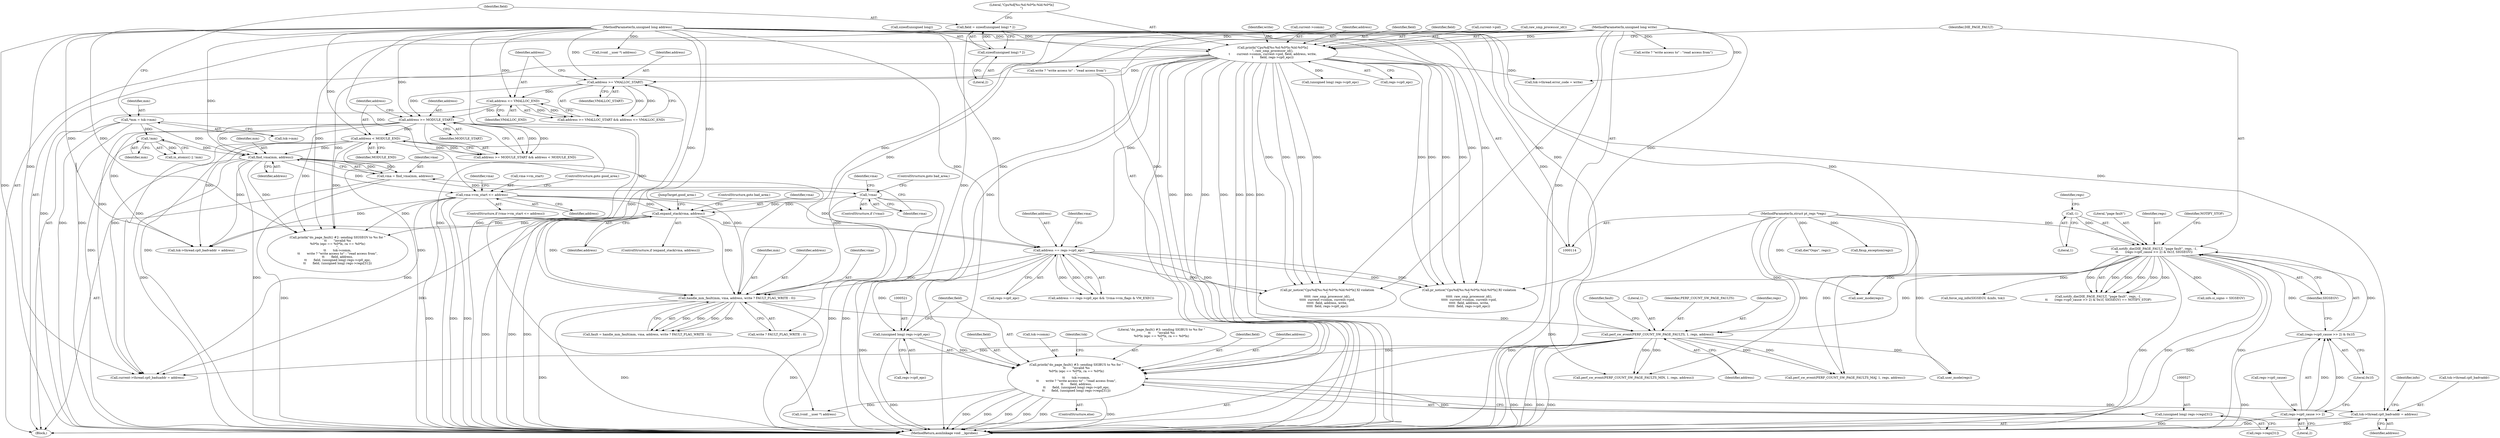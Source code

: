 digraph "0_linux_a8b0ca17b80e92faab46ee7179ba9e99ccb61233_14@API" {
"1000533" [label="(Call,tsk->thread.cp0_badvaddr = address)"];
"1000508" [label="(Call,printk(\"do_page_fault() #3: sending SIGBUS to %s for \"\n\t\t       \"invalid %s\n%0*lx (epc == %0*lx, ra == %0*lx)\n\",\n\t\t       tsk->comm,\n\t\t       write ? \"write access to\" : \"read access from\",\n\t\t       field, address,\n\t\t       field, (unsigned long) regs->cp0_epc,\n\t\t       field, (unsigned long) regs->regs[31]))"];
"1000116" [label="(MethodParameterIn,unsigned long write)"];
"1000142" [label="(Call,printk(\"Cpu%d[%s:%d:%0*lx:%ld:%0*lx]\n\", raw_smp_processor_id(),\n\t       current->comm, current->pid, field, address, write,\n\t       field, regs->cp0_epc))"];
"1000134" [label="(Call,field = sizeof(unsigned long) * 2)"];
"1000136" [label="(Call,sizeof(unsigned long) * 2)"];
"1000117" [label="(MethodParameterIn,unsigned long address)"];
"1000343" [label="(Call,perf_sw_event(PERF_COUNT_SW_PAGE_FAULTS, 1, regs, address))"];
"1000160" [label="(Call,notify_die(DIE_PAGE_FAULT, \"page fault\", regs, -1,\n\t\t       (regs->cp0_cause >> 2) & 0x1f, SIGSEGV))"];
"1000115" [label="(MethodParameterIn,struct pt_regs *regs)"];
"1000164" [label="(Call,-1)"];
"1000166" [label="(Call,(regs->cp0_cause >> 2) & 0x1f)"];
"1000167" [label="(Call,regs->cp0_cause >> 2)"];
"1000335" [label="(Call,handle_mm_fault(mm, vma, address, write ? FAULT_FLAG_WRITE : 0))"];
"1000214" [label="(Call,find_vma(mm, address))"];
"1000128" [label="(Call,*mm = tsk->mm)"];
"1000204" [label="(Call,!mm)"];
"1000194" [label="(Call,address >= MODULE_START)"];
"1000184" [label="(Call,address >= VMALLOC_START)"];
"1000187" [label="(Call,address <= VMALLOC_END)"];
"1000197" [label="(Call,address < MODULE_END)"];
"1000218" [label="(Call,!vma)"];
"1000212" [label="(Call,vma = find_vma(mm, address))"];
"1000237" [label="(Call,expand_stack(vma, address))"];
"1000222" [label="(Call,vma->vm_start <= address)"];
"1000265" [label="(Call,address == regs->cp0_epc)"];
"1000520" [label="(Call,(unsigned long) regs->cp0_epc)"];
"1000526" [label="(Call,(unsigned long) regs->regs[31])"];
"1000195" [label="(Identifier,address)"];
"1000142" [label="(Call,printk(\"Cpu%d[%s:%d:%0*lx:%ld:%0*lx]\n\", raw_smp_processor_id(),\n\t       current->comm, current->pid, field, address, write,\n\t       field, regs->cp0_epc))"];
"1000153" [label="(Identifier,write)"];
"1000155" [label="(Call,regs->cp0_epc)"];
"1000267" [label="(Call,regs->cp0_epc)"];
"1000472" [label="(Call,fixup_exception(regs))"];
"1000266" [label="(Identifier,address)"];
"1000447" [label="(Call,info.si_signo = SIGSEGV)"];
"1000422" [label="(Call,printk(\"do_page_fault() #2: sending SIGSEGV to %s for \"\n\t\t       \"invalid %s\n%0*lx (epc == %0*lx, ra == %0*lx)\n\",\n\t\t       tsk->comm,\n\t\t       write ? \"write access to\" : \"read access from\",\n\t\t       field, address,\n\t\t       field, (unsigned long) regs->cp0_epc,\n\t\t       field, (unsigned long) regs->regs[31]))"];
"1000216" [label="(Identifier,address)"];
"1000351" [label="(Identifier,fault)"];
"1000239" [label="(Identifier,address)"];
"1000169" [label="(Identifier,regs)"];
"1000513" [label="(Call,write ? \"write access to\" : \"read access from\")"];
"1000198" [label="(Identifier,address)"];
"1000215" [label="(Identifier,mm)"];
"1000145" [label="(Call,current->comm)"];
"1000193" [label="(Call,address >= MODULE_START && address < MODULE_END)"];
"1000189" [label="(Identifier,VMALLOC_END)"];
"1000427" [label="(Call,write ? \"write access to\" : \"read access from\")"];
"1000345" [label="(Literal,1)"];
"1000241" [label="(JumpTarget,good_area:)"];
"1000212" [label="(Call,vma = find_vma(mm, address))"];
"1000236" [label="(ControlStructure,if (expand_stack(vma, address)))"];
"1000217" [label="(ControlStructure,if (!vma))"];
"1000277" [label="(Call,pr_notice(\"Cpu%d[%s:%d:%0*lx:%ld:%0*lx] XI violation\n\",\n\t\t\t\t\t  raw_smp_processor_id(),\n\t\t\t\t\t  current->comm, current->pid,\n\t\t\t\t\t  field, address, write,\n\t\t\t\t\t  field, regs->cp0_epc))"];
"1000166" [label="(Call,(regs->cp0_cause >> 2) & 0x1f)"];
"1000335" [label="(Call,handle_mm_fault(mm, vma, address, write ? FAULT_FLAG_WRITE : 0))"];
"1000302" [label="(Call,pr_notice(\"Cpu%d[%s:%d:%0*lx:%ld:%0*lx] RI violation\n\",\n\t\t\t\t\t  raw_smp_processor_id(),\n\t\t\t\t\t  current->comm, current->pid,\n\t\t\t\t\t  field, address, write,\n\t\t\t\t\t  field, regs->cp0_epc))"];
"1000519" [label="(Identifier,field)"];
"1000213" [label="(Identifier,vma)"];
"1000194" [label="(Call,address >= MODULE_START)"];
"1000226" [label="(Identifier,address)"];
"1000344" [label="(Identifier,PERF_COUNT_SW_PAGE_FAULTS)"];
"1000162" [label="(Literal,\"page fault\")"];
"1000510" [label="(Call,tsk->comm)"];
"1000183" [label="(Call,address >= VMALLOC_START && address <= VMALLOC_END)"];
"1000408" [label="(Call,tsk->thread.cp0_badvaddr = address)"];
"1000163" [label="(Identifier,regs)"];
"1000265" [label="(Call,address == regs->cp0_epc)"];
"1000118" [label="(Block,)"];
"1000405" [label="(Call,user_mode(regs))"];
"1000135" [label="(Identifier,field)"];
"1000346" [label="(Identifier,regs)"];
"1000129" [label="(Identifier,mm)"];
"1000520" [label="(Call,(unsigned long) regs->cp0_epc)"];
"1000219" [label="(Identifier,vma)"];
"1000232" [label="(Identifier,vma)"];
"1000240" [label="(ControlStructure,goto bad_area;)"];
"1000185" [label="(Identifier,address)"];
"1000415" [label="(Call,tsk->thread.error_code = write)"];
"1000222" [label="(Call,vma->vm_start <= address)"];
"1000475" [label="(Call,current->thread.cp0_baduaddr = address)"];
"1000134" [label="(Call,field = sizeof(unsigned long) * 2)"];
"1000220" [label="(ControlStructure,goto bad_area;)"];
"1000542" [label="(Identifier,info)"];
"1000128" [label="(Call,*mm = tsk->mm)"];
"1000152" [label="(Identifier,address)"];
"1000238" [label="(Identifier,vma)"];
"1000199" [label="(Identifier,MODULE_END)"];
"1000116" [label="(MethodParameterIn,unsigned long write)"];
"1000214" [label="(Call,find_vma(mm, address))"];
"1000137" [label="(Call,sizeof(unsigned long))"];
"1000204" [label="(Call,!mm)"];
"1000171" [label="(Literal,2)"];
"1000536" [label="(Identifier,tsk)"];
"1000188" [label="(Identifier,address)"];
"1000507" [label="(ControlStructure,else)"];
"1000143" [label="(Literal,\"Cpu%d[%s:%d:%0*lx:%ld:%0*lx]\n\")"];
"1000337" [label="(Identifier,vma)"];
"1000336" [label="(Identifier,mm)"];
"1000154" [label="(Identifier,field)"];
"1000656" [label="(MethodReturn,asmlinkage void __kprobes)"];
"1000117" [label="(MethodParameterIn,unsigned long address)"];
"1000237" [label="(Call,expand_stack(vma, address))"];
"1000539" [label="(Identifier,address)"];
"1000504" [label="(Call,user_mode(regs))"];
"1000173" [label="(Identifier,SIGSEGV)"];
"1000559" [label="(Call,(void __user *) address)"];
"1000223" [label="(Call,vma->vm_start)"];
"1000464" [label="(Call,force_sig_info(SIGSEGV, &info, tsk))"];
"1000151" [label="(Identifier,field)"];
"1000164" [label="(Call,-1)"];
"1000347" [label="(Identifier,address)"];
"1000165" [label="(Literal,1)"];
"1000522" [label="(Call,regs->cp0_epc)"];
"1000382" [label="(Call,perf_sw_event(PERF_COUNT_SW_PAGE_FAULTS_MIN, 1, regs, address))"];
"1000202" [label="(Call,in_atomic() || !mm)"];
"1000197" [label="(Call,address < MODULE_END)"];
"1000339" [label="(Call,write ? FAULT_FLAG_WRITE : 0)"];
"1000371" [label="(Call,perf_sw_event(PERF_COUNT_SW_PAGE_FAULTS_MAJ, 1, regs, address))"];
"1000187" [label="(Call,address <= VMALLOC_END)"];
"1000196" [label="(Identifier,MODULE_START)"];
"1000333" [label="(Call,fault = handle_mm_fault(mm, vma, address, write ? FAULT_FLAG_WRITE : 0))"];
"1000167" [label="(Call,regs->cp0_cause >> 2)"];
"1000509" [label="(Literal,\"do_page_fault() #3: sending SIGBUS to %s for \"\n\t\t       \"invalid %s\n%0*lx (epc == %0*lx, ra == %0*lx)\n\")"];
"1000148" [label="(Call,current->pid)"];
"1000338" [label="(Identifier,address)"];
"1000533" [label="(Call,tsk->thread.cp0_badvaddr = address)"];
"1000144" [label="(Call,raw_smp_processor_id())"];
"1000526" [label="(Call,(unsigned long) regs->regs[31])"];
"1000534" [label="(Call,tsk->thread.cp0_badvaddr)"];
"1000168" [label="(Call,regs->cp0_cause)"];
"1000115" [label="(MethodParameterIn,struct pt_regs *regs)"];
"1000528" [label="(Call,regs->regs[31])"];
"1000273" [label="(Identifier,vma)"];
"1000227" [label="(ControlStructure,goto good_area;)"];
"1000186" [label="(Identifier,VMALLOC_START)"];
"1000136" [label="(Call,sizeof(unsigned long) * 2)"];
"1000161" [label="(Identifier,DIE_PAGE_FAULT)"];
"1000508" [label="(Call,printk(\"do_page_fault() #3: sending SIGBUS to %s for \"\n\t\t       \"invalid %s\n%0*lx (epc == %0*lx, ra == %0*lx)\n\",\n\t\t       tsk->comm,\n\t\t       write ? \"write access to\" : \"read access from\",\n\t\t       field, address,\n\t\t       field, (unsigned long) regs->cp0_epc,\n\t\t       field, (unsigned long) regs->regs[31]))"];
"1000525" [label="(Identifier,field)"];
"1000160" [label="(Call,notify_die(DIE_PAGE_FAULT, \"page fault\", regs, -1,\n\t\t       (regs->cp0_cause >> 2) & 0x1f, SIGSEGV))"];
"1000517" [label="(Identifier,field)"];
"1000174" [label="(Identifier,NOTIFY_STOP)"];
"1000221" [label="(ControlStructure,if (vma->vm_start <= address))"];
"1000485" [label="(Call,die(\"Oops\", regs))"];
"1000184" [label="(Call,address >= VMALLOC_START)"];
"1000139" [label="(Literal,2)"];
"1000461" [label="(Call,(void __user *) address)"];
"1000224" [label="(Identifier,vma)"];
"1000264" [label="(Call,address == regs->cp0_epc && !(vma->vm_flags & VM_EXEC))"];
"1000130" [label="(Call,tsk->mm)"];
"1000159" [label="(Call,notify_die(DIE_PAGE_FAULT, \"page fault\", regs, -1,\n\t\t       (regs->cp0_cause >> 2) & 0x1f, SIGSEGV) == NOTIFY_STOP)"];
"1000343" [label="(Call,perf_sw_event(PERF_COUNT_SW_PAGE_FAULTS, 1, regs, address))"];
"1000434" [label="(Call,(unsigned long) regs->cp0_epc)"];
"1000218" [label="(Call,!vma)"];
"1000205" [label="(Identifier,mm)"];
"1000172" [label="(Literal,0x1f)"];
"1000518" [label="(Identifier,address)"];
"1000533" -> "1000118"  [label="AST: "];
"1000533" -> "1000539"  [label="CFG: "];
"1000534" -> "1000533"  [label="AST: "];
"1000539" -> "1000533"  [label="AST: "];
"1000542" -> "1000533"  [label="CFG: "];
"1000533" -> "1000656"  [label="DDG: "];
"1000508" -> "1000533"  [label="DDG: "];
"1000117" -> "1000533"  [label="DDG: "];
"1000508" -> "1000507"  [label="AST: "];
"1000508" -> "1000526"  [label="CFG: "];
"1000509" -> "1000508"  [label="AST: "];
"1000510" -> "1000508"  [label="AST: "];
"1000513" -> "1000508"  [label="AST: "];
"1000517" -> "1000508"  [label="AST: "];
"1000518" -> "1000508"  [label="AST: "];
"1000519" -> "1000508"  [label="AST: "];
"1000520" -> "1000508"  [label="AST: "];
"1000525" -> "1000508"  [label="AST: "];
"1000526" -> "1000508"  [label="AST: "];
"1000536" -> "1000508"  [label="CFG: "];
"1000508" -> "1000656"  [label="DDG: "];
"1000508" -> "1000656"  [label="DDG: "];
"1000508" -> "1000656"  [label="DDG: "];
"1000508" -> "1000656"  [label="DDG: "];
"1000508" -> "1000656"  [label="DDG: "];
"1000508" -> "1000656"  [label="DDG: "];
"1000116" -> "1000508"  [label="DDG: "];
"1000142" -> "1000508"  [label="DDG: "];
"1000343" -> "1000508"  [label="DDG: "];
"1000117" -> "1000508"  [label="DDG: "];
"1000520" -> "1000508"  [label="DDG: "];
"1000526" -> "1000508"  [label="DDG: "];
"1000508" -> "1000559"  [label="DDG: "];
"1000116" -> "1000114"  [label="AST: "];
"1000116" -> "1000656"  [label="DDG: "];
"1000116" -> "1000142"  [label="DDG: "];
"1000116" -> "1000277"  [label="DDG: "];
"1000116" -> "1000302"  [label="DDG: "];
"1000116" -> "1000335"  [label="DDG: "];
"1000116" -> "1000339"  [label="DDG: "];
"1000116" -> "1000415"  [label="DDG: "];
"1000116" -> "1000422"  [label="DDG: "];
"1000116" -> "1000427"  [label="DDG: "];
"1000116" -> "1000513"  [label="DDG: "];
"1000142" -> "1000118"  [label="AST: "];
"1000142" -> "1000155"  [label="CFG: "];
"1000143" -> "1000142"  [label="AST: "];
"1000144" -> "1000142"  [label="AST: "];
"1000145" -> "1000142"  [label="AST: "];
"1000148" -> "1000142"  [label="AST: "];
"1000151" -> "1000142"  [label="AST: "];
"1000152" -> "1000142"  [label="AST: "];
"1000153" -> "1000142"  [label="AST: "];
"1000154" -> "1000142"  [label="AST: "];
"1000155" -> "1000142"  [label="AST: "];
"1000161" -> "1000142"  [label="CFG: "];
"1000142" -> "1000656"  [label="DDG: "];
"1000142" -> "1000656"  [label="DDG: "];
"1000142" -> "1000656"  [label="DDG: "];
"1000142" -> "1000656"  [label="DDG: "];
"1000142" -> "1000656"  [label="DDG: "];
"1000142" -> "1000656"  [label="DDG: "];
"1000142" -> "1000656"  [label="DDG: "];
"1000142" -> "1000656"  [label="DDG: "];
"1000134" -> "1000142"  [label="DDG: "];
"1000117" -> "1000142"  [label="DDG: "];
"1000142" -> "1000184"  [label="DDG: "];
"1000142" -> "1000265"  [label="DDG: "];
"1000142" -> "1000277"  [label="DDG: "];
"1000142" -> "1000277"  [label="DDG: "];
"1000142" -> "1000277"  [label="DDG: "];
"1000142" -> "1000277"  [label="DDG: "];
"1000142" -> "1000302"  [label="DDG: "];
"1000142" -> "1000302"  [label="DDG: "];
"1000142" -> "1000302"  [label="DDG: "];
"1000142" -> "1000302"  [label="DDG: "];
"1000142" -> "1000415"  [label="DDG: "];
"1000142" -> "1000422"  [label="DDG: "];
"1000142" -> "1000434"  [label="DDG: "];
"1000142" -> "1000520"  [label="DDG: "];
"1000134" -> "1000118"  [label="AST: "];
"1000134" -> "1000136"  [label="CFG: "];
"1000135" -> "1000134"  [label="AST: "];
"1000136" -> "1000134"  [label="AST: "];
"1000143" -> "1000134"  [label="CFG: "];
"1000134" -> "1000656"  [label="DDG: "];
"1000136" -> "1000134"  [label="DDG: "];
"1000136" -> "1000139"  [label="CFG: "];
"1000137" -> "1000136"  [label="AST: "];
"1000139" -> "1000136"  [label="AST: "];
"1000117" -> "1000114"  [label="AST: "];
"1000117" -> "1000656"  [label="DDG: "];
"1000117" -> "1000184"  [label="DDG: "];
"1000117" -> "1000187"  [label="DDG: "];
"1000117" -> "1000194"  [label="DDG: "];
"1000117" -> "1000197"  [label="DDG: "];
"1000117" -> "1000214"  [label="DDG: "];
"1000117" -> "1000222"  [label="DDG: "];
"1000117" -> "1000237"  [label="DDG: "];
"1000117" -> "1000265"  [label="DDG: "];
"1000117" -> "1000277"  [label="DDG: "];
"1000117" -> "1000302"  [label="DDG: "];
"1000117" -> "1000335"  [label="DDG: "];
"1000117" -> "1000343"  [label="DDG: "];
"1000117" -> "1000371"  [label="DDG: "];
"1000117" -> "1000382"  [label="DDG: "];
"1000117" -> "1000408"  [label="DDG: "];
"1000117" -> "1000422"  [label="DDG: "];
"1000117" -> "1000461"  [label="DDG: "];
"1000117" -> "1000475"  [label="DDG: "];
"1000117" -> "1000559"  [label="DDG: "];
"1000343" -> "1000118"  [label="AST: "];
"1000343" -> "1000347"  [label="CFG: "];
"1000344" -> "1000343"  [label="AST: "];
"1000345" -> "1000343"  [label="AST: "];
"1000346" -> "1000343"  [label="AST: "];
"1000347" -> "1000343"  [label="AST: "];
"1000351" -> "1000343"  [label="CFG: "];
"1000343" -> "1000656"  [label="DDG: "];
"1000343" -> "1000656"  [label="DDG: "];
"1000343" -> "1000656"  [label="DDG: "];
"1000343" -> "1000656"  [label="DDG: "];
"1000160" -> "1000343"  [label="DDG: "];
"1000115" -> "1000343"  [label="DDG: "];
"1000335" -> "1000343"  [label="DDG: "];
"1000343" -> "1000371"  [label="DDG: "];
"1000343" -> "1000371"  [label="DDG: "];
"1000343" -> "1000382"  [label="DDG: "];
"1000343" -> "1000382"  [label="DDG: "];
"1000343" -> "1000475"  [label="DDG: "];
"1000343" -> "1000504"  [label="DDG: "];
"1000160" -> "1000159"  [label="AST: "];
"1000160" -> "1000173"  [label="CFG: "];
"1000161" -> "1000160"  [label="AST: "];
"1000162" -> "1000160"  [label="AST: "];
"1000163" -> "1000160"  [label="AST: "];
"1000164" -> "1000160"  [label="AST: "];
"1000166" -> "1000160"  [label="AST: "];
"1000173" -> "1000160"  [label="AST: "];
"1000174" -> "1000160"  [label="CFG: "];
"1000160" -> "1000656"  [label="DDG: "];
"1000160" -> "1000656"  [label="DDG: "];
"1000160" -> "1000656"  [label="DDG: "];
"1000160" -> "1000656"  [label="DDG: "];
"1000160" -> "1000656"  [label="DDG: "];
"1000160" -> "1000159"  [label="DDG: "];
"1000160" -> "1000159"  [label="DDG: "];
"1000160" -> "1000159"  [label="DDG: "];
"1000160" -> "1000159"  [label="DDG: "];
"1000160" -> "1000159"  [label="DDG: "];
"1000160" -> "1000159"  [label="DDG: "];
"1000115" -> "1000160"  [label="DDG: "];
"1000164" -> "1000160"  [label="DDG: "];
"1000166" -> "1000160"  [label="DDG: "];
"1000166" -> "1000160"  [label="DDG: "];
"1000160" -> "1000405"  [label="DDG: "];
"1000160" -> "1000447"  [label="DDG: "];
"1000160" -> "1000464"  [label="DDG: "];
"1000115" -> "1000114"  [label="AST: "];
"1000115" -> "1000656"  [label="DDG: "];
"1000115" -> "1000371"  [label="DDG: "];
"1000115" -> "1000382"  [label="DDG: "];
"1000115" -> "1000405"  [label="DDG: "];
"1000115" -> "1000472"  [label="DDG: "];
"1000115" -> "1000485"  [label="DDG: "];
"1000115" -> "1000504"  [label="DDG: "];
"1000164" -> "1000165"  [label="CFG: "];
"1000165" -> "1000164"  [label="AST: "];
"1000169" -> "1000164"  [label="CFG: "];
"1000166" -> "1000172"  [label="CFG: "];
"1000167" -> "1000166"  [label="AST: "];
"1000172" -> "1000166"  [label="AST: "];
"1000173" -> "1000166"  [label="CFG: "];
"1000166" -> "1000656"  [label="DDG: "];
"1000167" -> "1000166"  [label="DDG: "];
"1000167" -> "1000166"  [label="DDG: "];
"1000167" -> "1000171"  [label="CFG: "];
"1000168" -> "1000167"  [label="AST: "];
"1000171" -> "1000167"  [label="AST: "];
"1000172" -> "1000167"  [label="CFG: "];
"1000167" -> "1000656"  [label="DDG: "];
"1000335" -> "1000333"  [label="AST: "];
"1000335" -> "1000339"  [label="CFG: "];
"1000336" -> "1000335"  [label="AST: "];
"1000337" -> "1000335"  [label="AST: "];
"1000338" -> "1000335"  [label="AST: "];
"1000339" -> "1000335"  [label="AST: "];
"1000333" -> "1000335"  [label="CFG: "];
"1000335" -> "1000656"  [label="DDG: "];
"1000335" -> "1000656"  [label="DDG: "];
"1000335" -> "1000656"  [label="DDG: "];
"1000335" -> "1000333"  [label="DDG: "];
"1000335" -> "1000333"  [label="DDG: "];
"1000335" -> "1000333"  [label="DDG: "];
"1000335" -> "1000333"  [label="DDG: "];
"1000214" -> "1000335"  [label="DDG: "];
"1000218" -> "1000335"  [label="DDG: "];
"1000237" -> "1000335"  [label="DDG: "];
"1000237" -> "1000335"  [label="DDG: "];
"1000222" -> "1000335"  [label="DDG: "];
"1000265" -> "1000335"  [label="DDG: "];
"1000214" -> "1000212"  [label="AST: "];
"1000214" -> "1000216"  [label="CFG: "];
"1000215" -> "1000214"  [label="AST: "];
"1000216" -> "1000214"  [label="AST: "];
"1000212" -> "1000214"  [label="CFG: "];
"1000214" -> "1000656"  [label="DDG: "];
"1000214" -> "1000656"  [label="DDG: "];
"1000214" -> "1000212"  [label="DDG: "];
"1000214" -> "1000212"  [label="DDG: "];
"1000128" -> "1000214"  [label="DDG: "];
"1000204" -> "1000214"  [label="DDG: "];
"1000194" -> "1000214"  [label="DDG: "];
"1000197" -> "1000214"  [label="DDG: "];
"1000214" -> "1000222"  [label="DDG: "];
"1000214" -> "1000408"  [label="DDG: "];
"1000214" -> "1000422"  [label="DDG: "];
"1000214" -> "1000475"  [label="DDG: "];
"1000128" -> "1000118"  [label="AST: "];
"1000128" -> "1000130"  [label="CFG: "];
"1000129" -> "1000128"  [label="AST: "];
"1000130" -> "1000128"  [label="AST: "];
"1000135" -> "1000128"  [label="CFG: "];
"1000128" -> "1000656"  [label="DDG: "];
"1000128" -> "1000656"  [label="DDG: "];
"1000128" -> "1000204"  [label="DDG: "];
"1000204" -> "1000202"  [label="AST: "];
"1000204" -> "1000205"  [label="CFG: "];
"1000205" -> "1000204"  [label="AST: "];
"1000202" -> "1000204"  [label="CFG: "];
"1000204" -> "1000656"  [label="DDG: "];
"1000204" -> "1000202"  [label="DDG: "];
"1000194" -> "1000193"  [label="AST: "];
"1000194" -> "1000196"  [label="CFG: "];
"1000195" -> "1000194"  [label="AST: "];
"1000196" -> "1000194"  [label="AST: "];
"1000198" -> "1000194"  [label="CFG: "];
"1000193" -> "1000194"  [label="CFG: "];
"1000194" -> "1000656"  [label="DDG: "];
"1000194" -> "1000656"  [label="DDG: "];
"1000194" -> "1000193"  [label="DDG: "];
"1000194" -> "1000193"  [label="DDG: "];
"1000184" -> "1000194"  [label="DDG: "];
"1000187" -> "1000194"  [label="DDG: "];
"1000194" -> "1000197"  [label="DDG: "];
"1000194" -> "1000408"  [label="DDG: "];
"1000194" -> "1000422"  [label="DDG: "];
"1000194" -> "1000475"  [label="DDG: "];
"1000184" -> "1000183"  [label="AST: "];
"1000184" -> "1000186"  [label="CFG: "];
"1000185" -> "1000184"  [label="AST: "];
"1000186" -> "1000184"  [label="AST: "];
"1000188" -> "1000184"  [label="CFG: "];
"1000183" -> "1000184"  [label="CFG: "];
"1000184" -> "1000656"  [label="DDG: "];
"1000184" -> "1000183"  [label="DDG: "];
"1000184" -> "1000183"  [label="DDG: "];
"1000184" -> "1000187"  [label="DDG: "];
"1000187" -> "1000183"  [label="AST: "];
"1000187" -> "1000189"  [label="CFG: "];
"1000188" -> "1000187"  [label="AST: "];
"1000189" -> "1000187"  [label="AST: "];
"1000183" -> "1000187"  [label="CFG: "];
"1000187" -> "1000656"  [label="DDG: "];
"1000187" -> "1000183"  [label="DDG: "];
"1000187" -> "1000183"  [label="DDG: "];
"1000197" -> "1000193"  [label="AST: "];
"1000197" -> "1000199"  [label="CFG: "];
"1000198" -> "1000197"  [label="AST: "];
"1000199" -> "1000197"  [label="AST: "];
"1000193" -> "1000197"  [label="CFG: "];
"1000197" -> "1000656"  [label="DDG: "];
"1000197" -> "1000656"  [label="DDG: "];
"1000197" -> "1000193"  [label="DDG: "];
"1000197" -> "1000193"  [label="DDG: "];
"1000197" -> "1000408"  [label="DDG: "];
"1000197" -> "1000422"  [label="DDG: "];
"1000197" -> "1000475"  [label="DDG: "];
"1000218" -> "1000217"  [label="AST: "];
"1000218" -> "1000219"  [label="CFG: "];
"1000219" -> "1000218"  [label="AST: "];
"1000220" -> "1000218"  [label="CFG: "];
"1000224" -> "1000218"  [label="CFG: "];
"1000218" -> "1000656"  [label="DDG: "];
"1000218" -> "1000656"  [label="DDG: "];
"1000212" -> "1000218"  [label="DDG: "];
"1000218" -> "1000237"  [label="DDG: "];
"1000212" -> "1000118"  [label="AST: "];
"1000213" -> "1000212"  [label="AST: "];
"1000219" -> "1000212"  [label="CFG: "];
"1000212" -> "1000656"  [label="DDG: "];
"1000237" -> "1000236"  [label="AST: "];
"1000237" -> "1000239"  [label="CFG: "];
"1000238" -> "1000237"  [label="AST: "];
"1000239" -> "1000237"  [label="AST: "];
"1000240" -> "1000237"  [label="CFG: "];
"1000241" -> "1000237"  [label="CFG: "];
"1000237" -> "1000656"  [label="DDG: "];
"1000237" -> "1000656"  [label="DDG: "];
"1000237" -> "1000656"  [label="DDG: "];
"1000222" -> "1000237"  [label="DDG: "];
"1000237" -> "1000265"  [label="DDG: "];
"1000237" -> "1000408"  [label="DDG: "];
"1000237" -> "1000422"  [label="DDG: "];
"1000237" -> "1000475"  [label="DDG: "];
"1000222" -> "1000221"  [label="AST: "];
"1000222" -> "1000226"  [label="CFG: "];
"1000223" -> "1000222"  [label="AST: "];
"1000226" -> "1000222"  [label="AST: "];
"1000227" -> "1000222"  [label="CFG: "];
"1000232" -> "1000222"  [label="CFG: "];
"1000222" -> "1000656"  [label="DDG: "];
"1000222" -> "1000656"  [label="DDG: "];
"1000222" -> "1000656"  [label="DDG: "];
"1000222" -> "1000265"  [label="DDG: "];
"1000222" -> "1000408"  [label="DDG: "];
"1000222" -> "1000422"  [label="DDG: "];
"1000222" -> "1000475"  [label="DDG: "];
"1000265" -> "1000264"  [label="AST: "];
"1000265" -> "1000267"  [label="CFG: "];
"1000266" -> "1000265"  [label="AST: "];
"1000267" -> "1000265"  [label="AST: "];
"1000273" -> "1000265"  [label="CFG: "];
"1000264" -> "1000265"  [label="CFG: "];
"1000265" -> "1000656"  [label="DDG: "];
"1000265" -> "1000264"  [label="DDG: "];
"1000265" -> "1000264"  [label="DDG: "];
"1000265" -> "1000277"  [label="DDG: "];
"1000265" -> "1000277"  [label="DDG: "];
"1000265" -> "1000302"  [label="DDG: "];
"1000265" -> "1000302"  [label="DDG: "];
"1000265" -> "1000520"  [label="DDG: "];
"1000520" -> "1000522"  [label="CFG: "];
"1000521" -> "1000520"  [label="AST: "];
"1000522" -> "1000520"  [label="AST: "];
"1000525" -> "1000520"  [label="CFG: "];
"1000520" -> "1000656"  [label="DDG: "];
"1000526" -> "1000528"  [label="CFG: "];
"1000527" -> "1000526"  [label="AST: "];
"1000528" -> "1000526"  [label="AST: "];
"1000526" -> "1000656"  [label="DDG: "];
}
